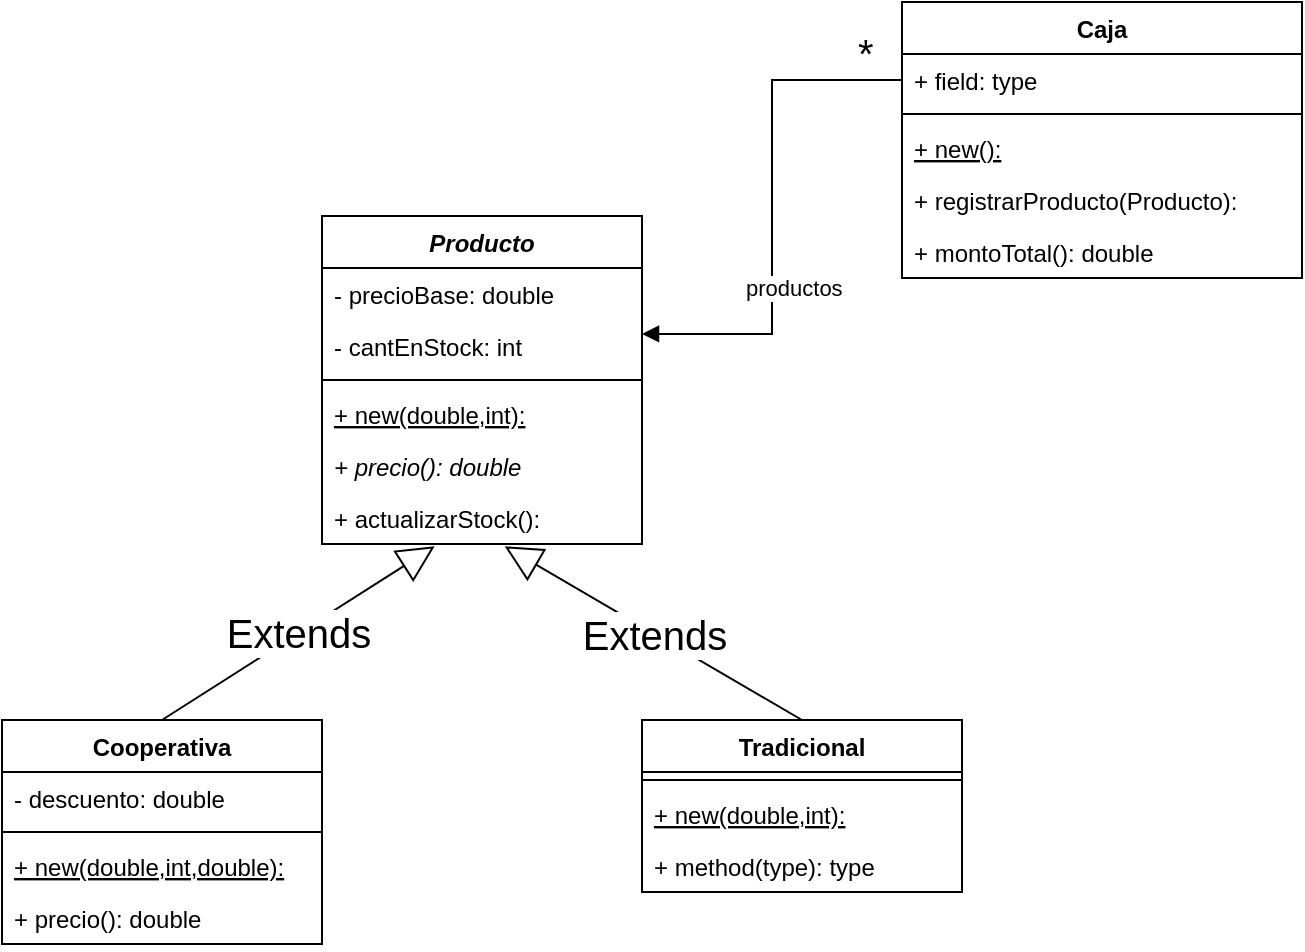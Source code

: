 <mxfile version="20.3.1" type="device"><diagram id="UnfxF1sGHNDzLdxcFSSF" name="Página-1"><mxGraphModel dx="782" dy="392" grid="1" gridSize="10" guides="1" tooltips="1" connect="1" arrows="1" fold="1" page="1" pageScale="1" pageWidth="827" pageHeight="1169" math="0" shadow="0"><root><mxCell id="0"/><mxCell id="1" parent="0"/><mxCell id="bORotaWJ3aVIQXkNBuFy-5" value="Caja" style="swimlane;fontStyle=1;align=center;verticalAlign=top;childLayout=stackLayout;horizontal=1;startSize=26;horizontalStack=0;resizeParent=1;resizeParentMax=0;resizeLast=0;collapsible=1;marginBottom=0;" vertex="1" parent="1"><mxGeometry x="570" y="140" width="200" height="138" as="geometry"/></mxCell><mxCell id="bORotaWJ3aVIQXkNBuFy-6" value="+ field: type" style="text;strokeColor=none;fillColor=none;align=left;verticalAlign=top;spacingLeft=4;spacingRight=4;overflow=hidden;rotatable=0;points=[[0,0.5],[1,0.5]];portConstraint=eastwest;" vertex="1" parent="bORotaWJ3aVIQXkNBuFy-5"><mxGeometry y="26" width="200" height="26" as="geometry"/></mxCell><mxCell id="bORotaWJ3aVIQXkNBuFy-7" value="" style="line;strokeWidth=1;fillColor=none;align=left;verticalAlign=middle;spacingTop=-1;spacingLeft=3;spacingRight=3;rotatable=0;labelPosition=right;points=[];portConstraint=eastwest;strokeColor=inherit;" vertex="1" parent="bORotaWJ3aVIQXkNBuFy-5"><mxGeometry y="52" width="200" height="8" as="geometry"/></mxCell><mxCell id="bORotaWJ3aVIQXkNBuFy-8" value="+ new():" style="text;strokeColor=none;fillColor=none;align=left;verticalAlign=top;spacingLeft=4;spacingRight=4;overflow=hidden;rotatable=0;points=[[0,0.5],[1,0.5]];portConstraint=eastwest;fontStyle=4" vertex="1" parent="bORotaWJ3aVIQXkNBuFy-5"><mxGeometry y="60" width="200" height="26" as="geometry"/></mxCell><mxCell id="bORotaWJ3aVIQXkNBuFy-26" value="+ registrarProducto(Producto): " style="text;strokeColor=none;fillColor=none;align=left;verticalAlign=top;spacingLeft=4;spacingRight=4;overflow=hidden;rotatable=0;points=[[0,0.5],[1,0.5]];portConstraint=eastwest;" vertex="1" parent="bORotaWJ3aVIQXkNBuFy-5"><mxGeometry y="86" width="200" height="26" as="geometry"/></mxCell><mxCell id="bORotaWJ3aVIQXkNBuFy-34" value="+ montoTotal(): double " style="text;strokeColor=none;fillColor=none;align=left;verticalAlign=top;spacingLeft=4;spacingRight=4;overflow=hidden;rotatable=0;points=[[0,0.5],[1,0.5]];portConstraint=eastwest;" vertex="1" parent="bORotaWJ3aVIQXkNBuFy-5"><mxGeometry y="112" width="200" height="26" as="geometry"/></mxCell><mxCell id="bORotaWJ3aVIQXkNBuFy-9" value="Producto" style="swimlane;fontStyle=3;align=center;verticalAlign=top;childLayout=stackLayout;horizontal=1;startSize=26;horizontalStack=0;resizeParent=1;resizeParentMax=0;resizeLast=0;collapsible=1;marginBottom=0;" vertex="1" parent="1"><mxGeometry x="280" y="247" width="160" height="164" as="geometry"/></mxCell><mxCell id="bORotaWJ3aVIQXkNBuFy-10" value="- precioBase: double" style="text;strokeColor=none;fillColor=none;align=left;verticalAlign=top;spacingLeft=4;spacingRight=4;overflow=hidden;rotatable=0;points=[[0,0.5],[1,0.5]];portConstraint=eastwest;" vertex="1" parent="bORotaWJ3aVIQXkNBuFy-9"><mxGeometry y="26" width="160" height="26" as="geometry"/></mxCell><mxCell id="bORotaWJ3aVIQXkNBuFy-25" value="- cantEnStock: int" style="text;strokeColor=none;fillColor=none;align=left;verticalAlign=top;spacingLeft=4;spacingRight=4;overflow=hidden;rotatable=0;points=[[0,0.5],[1,0.5]];portConstraint=eastwest;" vertex="1" parent="bORotaWJ3aVIQXkNBuFy-9"><mxGeometry y="52" width="160" height="26" as="geometry"/></mxCell><mxCell id="bORotaWJ3aVIQXkNBuFy-11" value="" style="line;strokeWidth=1;fillColor=none;align=left;verticalAlign=middle;spacingTop=-1;spacingLeft=3;spacingRight=3;rotatable=0;labelPosition=right;points=[];portConstraint=eastwest;strokeColor=inherit;" vertex="1" parent="bORotaWJ3aVIQXkNBuFy-9"><mxGeometry y="78" width="160" height="8" as="geometry"/></mxCell><mxCell id="bORotaWJ3aVIQXkNBuFy-12" value="+ new(double,int):" style="text;strokeColor=none;fillColor=none;align=left;verticalAlign=top;spacingLeft=4;spacingRight=4;overflow=hidden;rotatable=0;points=[[0,0.5],[1,0.5]];portConstraint=eastwest;fontStyle=4" vertex="1" parent="bORotaWJ3aVIQXkNBuFy-9"><mxGeometry y="86" width="160" height="26" as="geometry"/></mxCell><mxCell id="bORotaWJ3aVIQXkNBuFy-23" value="+ precio(): double" style="text;strokeColor=none;fillColor=none;align=left;verticalAlign=top;spacingLeft=4;spacingRight=4;overflow=hidden;rotatable=0;points=[[0,0.5],[1,0.5]];portConstraint=eastwest;fontStyle=2" vertex="1" parent="bORotaWJ3aVIQXkNBuFy-9"><mxGeometry y="112" width="160" height="26" as="geometry"/></mxCell><mxCell id="bORotaWJ3aVIQXkNBuFy-24" value="+ actualizarStock():" style="text;strokeColor=none;fillColor=none;align=left;verticalAlign=top;spacingLeft=4;spacingRight=4;overflow=hidden;rotatable=0;points=[[0,0.5],[1,0.5]];portConstraint=eastwest;" vertex="1" parent="bORotaWJ3aVIQXkNBuFy-9"><mxGeometry y="138" width="160" height="26" as="geometry"/></mxCell><mxCell id="bORotaWJ3aVIQXkNBuFy-13" value="Tradicional" style="swimlane;fontStyle=1;align=center;verticalAlign=top;childLayout=stackLayout;horizontal=1;startSize=26;horizontalStack=0;resizeParent=1;resizeParentMax=0;resizeLast=0;collapsible=1;marginBottom=0;" vertex="1" parent="1"><mxGeometry x="440" y="499" width="160" height="86" as="geometry"/></mxCell><mxCell id="bORotaWJ3aVIQXkNBuFy-15" value="" style="line;strokeWidth=1;fillColor=none;align=left;verticalAlign=middle;spacingTop=-1;spacingLeft=3;spacingRight=3;rotatable=0;labelPosition=right;points=[];portConstraint=eastwest;strokeColor=inherit;" vertex="1" parent="bORotaWJ3aVIQXkNBuFy-13"><mxGeometry y="26" width="160" height="8" as="geometry"/></mxCell><mxCell id="bORotaWJ3aVIQXkNBuFy-29" value="+ new(double,int):" style="text;strokeColor=none;fillColor=none;align=left;verticalAlign=top;spacingLeft=4;spacingRight=4;overflow=hidden;rotatable=0;points=[[0,0.5],[1,0.5]];portConstraint=eastwest;fontStyle=4" vertex="1" parent="bORotaWJ3aVIQXkNBuFy-13"><mxGeometry y="34" width="160" height="26" as="geometry"/></mxCell><mxCell id="bORotaWJ3aVIQXkNBuFy-16" value="+ method(type): type" style="text;strokeColor=none;fillColor=none;align=left;verticalAlign=top;spacingLeft=4;spacingRight=4;overflow=hidden;rotatable=0;points=[[0,0.5],[1,0.5]];portConstraint=eastwest;" vertex="1" parent="bORotaWJ3aVIQXkNBuFy-13"><mxGeometry y="60" width="160" height="26" as="geometry"/></mxCell><mxCell id="bORotaWJ3aVIQXkNBuFy-17" value="Cooperativa" style="swimlane;fontStyle=1;align=center;verticalAlign=top;childLayout=stackLayout;horizontal=1;startSize=26;horizontalStack=0;resizeParent=1;resizeParentMax=0;resizeLast=0;collapsible=1;marginBottom=0;" vertex="1" parent="1"><mxGeometry x="120" y="499" width="160" height="112" as="geometry"/></mxCell><mxCell id="bORotaWJ3aVIQXkNBuFy-22" value="- descuento: double" style="text;strokeColor=none;fillColor=none;align=left;verticalAlign=top;spacingLeft=4;spacingRight=4;overflow=hidden;rotatable=0;points=[[0,0.5],[1,0.5]];portConstraint=eastwest;" vertex="1" parent="bORotaWJ3aVIQXkNBuFy-17"><mxGeometry y="26" width="160" height="26" as="geometry"/></mxCell><mxCell id="bORotaWJ3aVIQXkNBuFy-19" value="" style="line;strokeWidth=1;fillColor=none;align=left;verticalAlign=middle;spacingTop=-1;spacingLeft=3;spacingRight=3;rotatable=0;labelPosition=right;points=[];portConstraint=eastwest;strokeColor=inherit;" vertex="1" parent="bORotaWJ3aVIQXkNBuFy-17"><mxGeometry y="52" width="160" height="8" as="geometry"/></mxCell><mxCell id="bORotaWJ3aVIQXkNBuFy-28" value="+ new(double,int,double):" style="text;strokeColor=none;fillColor=none;align=left;verticalAlign=top;spacingLeft=4;spacingRight=4;overflow=hidden;rotatable=0;points=[[0,0.5],[1,0.5]];portConstraint=eastwest;fontStyle=4" vertex="1" parent="bORotaWJ3aVIQXkNBuFy-17"><mxGeometry y="60" width="160" height="26" as="geometry"/></mxCell><mxCell id="bORotaWJ3aVIQXkNBuFy-27" value="+ precio(): double" style="text;strokeColor=none;fillColor=none;align=left;verticalAlign=top;spacingLeft=4;spacingRight=4;overflow=hidden;rotatable=0;points=[[0,0.5],[1,0.5]];portConstraint=eastwest;" vertex="1" parent="bORotaWJ3aVIQXkNBuFy-17"><mxGeometry y="86" width="160" height="26" as="geometry"/></mxCell><mxCell id="bORotaWJ3aVIQXkNBuFy-30" value="productos" style="endArrow=block;endFill=1;html=1;edgeStyle=orthogonalEdgeStyle;align=left;verticalAlign=top;rounded=0;entryX=1;entryY=0.269;entryDx=0;entryDy=0;entryPerimeter=0;exitX=0;exitY=0.5;exitDx=0;exitDy=0;" edge="1" parent="1" source="bORotaWJ3aVIQXkNBuFy-6" target="bORotaWJ3aVIQXkNBuFy-25"><mxGeometry x="0.214" y="-15" relative="1" as="geometry"><mxPoint x="470" y="179" as="sourcePoint"/><mxPoint x="480" y="340" as="targetPoint"/><mxPoint as="offset"/></mxGeometry></mxCell><mxCell id="bORotaWJ3aVIQXkNBuFy-31" value="*" style="edgeLabel;resizable=0;html=1;align=left;verticalAlign=bottom;fontSize=20;" connectable="0" vertex="1" parent="bORotaWJ3aVIQXkNBuFy-30"><mxGeometry x="-1" relative="1" as="geometry"><mxPoint x="-24" as="offset"/></mxGeometry></mxCell><mxCell id="bORotaWJ3aVIQXkNBuFy-32" value="Extends" style="endArrow=block;endSize=16;endFill=0;html=1;rounded=0;fontSize=20;exitX=0.5;exitY=0;exitDx=0;exitDy=0;entryX=0.352;entryY=1.045;entryDx=0;entryDy=0;entryPerimeter=0;" edge="1" parent="1" source="bORotaWJ3aVIQXkNBuFy-17" target="bORotaWJ3aVIQXkNBuFy-24"><mxGeometry width="160" relative="1" as="geometry"><mxPoint x="300" y="450" as="sourcePoint"/><mxPoint x="460" y="450" as="targetPoint"/></mxGeometry></mxCell><mxCell id="bORotaWJ3aVIQXkNBuFy-33" value="Extends" style="endArrow=block;endSize=16;endFill=0;html=1;rounded=0;fontSize=20;exitX=0.5;exitY=0;exitDx=0;exitDy=0;entryX=0.571;entryY=1.045;entryDx=0;entryDy=0;entryPerimeter=0;" edge="1" parent="1" source="bORotaWJ3aVIQXkNBuFy-13" target="bORotaWJ3aVIQXkNBuFy-24"><mxGeometry width="160" relative="1" as="geometry"><mxPoint x="300" y="450" as="sourcePoint"/><mxPoint x="460" y="450" as="targetPoint"/></mxGeometry></mxCell></root></mxGraphModel></diagram></mxfile>
